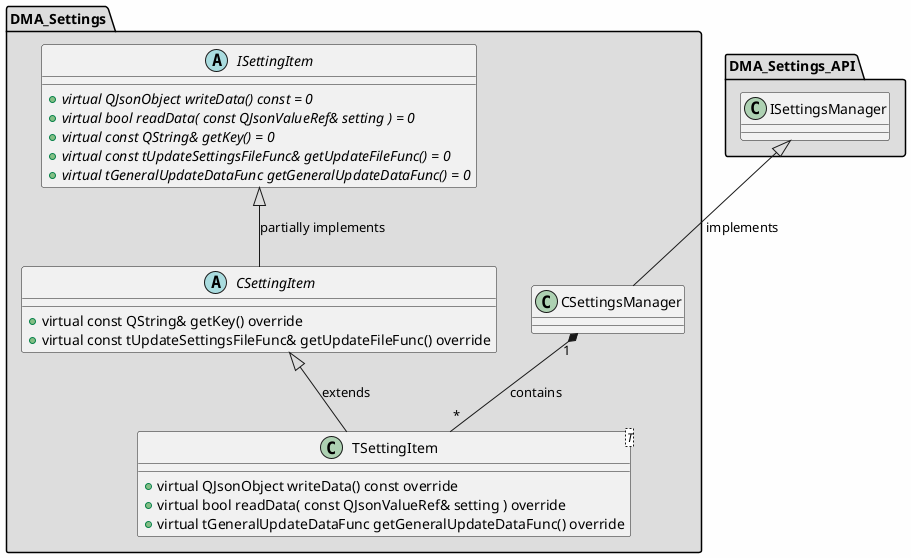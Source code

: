 
@startuml

skinparam backgroundColor #FEFEFE
skinparam wrapWidth 600
package "DMA_Settings" #DDDDDD
{

abstract class "CSettingItem"
{
    + virtual const QString& getKey() override
    + virtual const tUpdateSettingsFileFunc& getUpdateFileFunc() override
}

class "CSettingsManager"
{
}

abstract class "ISettingItem"
{
    + {abstract} virtual QJsonObject writeData() const = 0
    + {abstract} virtual bool readData( const QJsonValueRef& setting ) = 0
    + {abstract} virtual const QString& getKey() = 0
    + {abstract} virtual const tUpdateSettingsFileFunc& getUpdateFileFunc() = 0
    + {abstract} virtual tGeneralUpdateDataFunc getGeneralUpdateDataFunc() = 0
}

class "TSettingItem<T>" as TSettingItem_T_
{
    + virtual QJsonObject writeData() const override
    + virtual bool readData( const QJsonValueRef& setting ) override
    + virtual tGeneralUpdateDataFunc getGeneralUpdateDataFunc() override
}

}

package "DMA_Settings_API" #DDDDDD
{

class "ISettingsManager"
{
}

}

'====================Inheritance section====================
ISettingItem <|-- CSettingItem : partially implements
ISettingsManager <|-- CSettingsManager : implements
CSettingItem <|-- TSettingItem_T_ : extends

'====================Dependencies section====================
CSettingsManager "1" *-- "*" TSettingItem_T_ : contains

@enduml